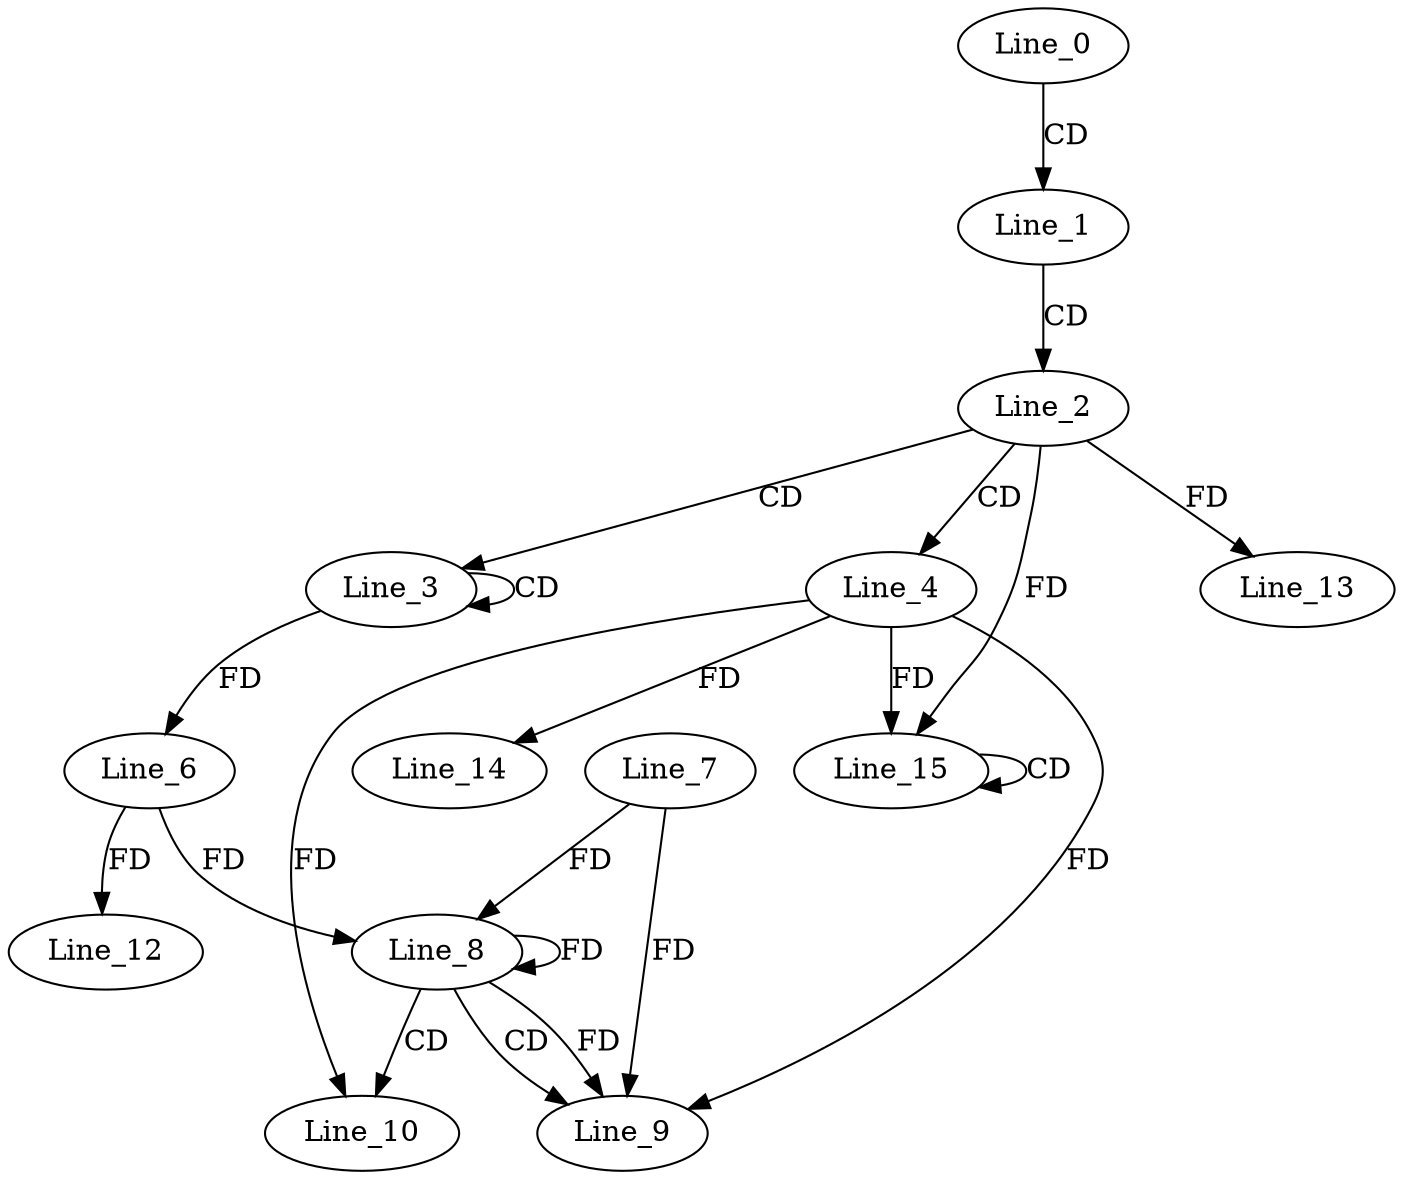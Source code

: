 digraph G {
  Line_0;
  Line_1;
  Line_2;
  Line_3;
  Line_3;
  Line_4;
  Line_6;
  Line_8;
  Line_7;
  Line_8;
  Line_6;
  Line_8;
  Line_9;
  Line_10;
  Line_12;
  Line_13;
  Line_14;
  Line_15;
  Line_15;
  Line_15;
  Line_0 -> Line_1 [ label="CD" ];
  Line_1 -> Line_2 [ label="CD" ];
  Line_2 -> Line_3 [ label="CD" ];
  Line_3 -> Line_3 [ label="CD" ];
  Line_2 -> Line_4 [ label="CD" ];
  Line_3 -> Line_6 [ label="FD" ];
  Line_8 -> Line_8 [ label="FD" ];
  Line_7 -> Line_8 [ label="FD" ];
  Line_6 -> Line_8 [ label="FD" ];
  Line_8 -> Line_9 [ label="CD" ];
  Line_4 -> Line_9 [ label="FD" ];
  Line_8 -> Line_9 [ label="FD" ];
  Line_7 -> Line_9 [ label="FD" ];
  Line_8 -> Line_10 [ label="CD" ];
  Line_4 -> Line_10 [ label="FD" ];
  Line_6 -> Line_12 [ label="FD" ];
  Line_2 -> Line_13 [ label="FD" ];
  Line_4 -> Line_14 [ label="FD" ];
  Line_15 -> Line_15 [ label="CD" ];
  Line_2 -> Line_15 [ label="FD" ];
  Line_4 -> Line_15 [ label="FD" ];
}
